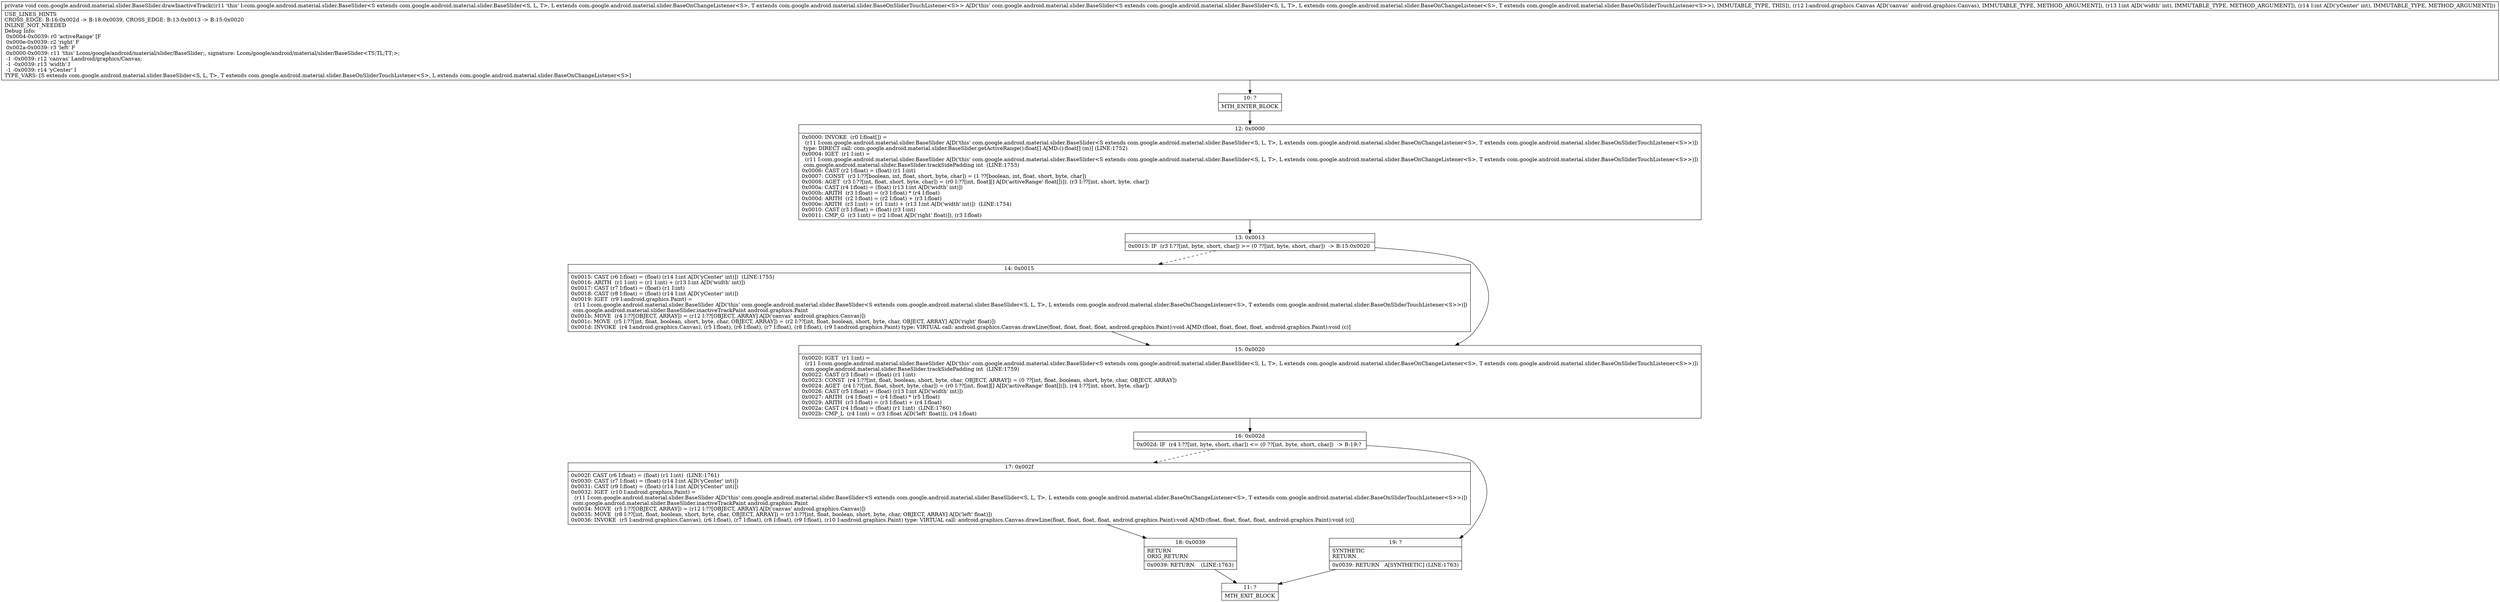 digraph "CFG forcom.google.android.material.slider.BaseSlider.drawInactiveTrack(Landroid\/graphics\/Canvas;II)V" {
Node_10 [shape=record,label="{10\:\ ?|MTH_ENTER_BLOCK\l}"];
Node_12 [shape=record,label="{12\:\ 0x0000|0x0000: INVOKE  (r0 I:float[]) = \l  (r11 I:com.google.android.material.slider.BaseSlider A[D('this' com.google.android.material.slider.BaseSlider\<S extends com.google.android.material.slider.BaseSlider\<S, L, T\>, L extends com.google.android.material.slider.BaseOnChangeListener\<S\>, T extends com.google.android.material.slider.BaseOnSliderTouchListener\<S\>\>)])\l type: DIRECT call: com.google.android.material.slider.BaseSlider.getActiveRange():float[] A[MD:():float[] (m)] (LINE:1752)\l0x0004: IGET  (r1 I:int) = \l  (r11 I:com.google.android.material.slider.BaseSlider A[D('this' com.google.android.material.slider.BaseSlider\<S extends com.google.android.material.slider.BaseSlider\<S, L, T\>, L extends com.google.android.material.slider.BaseOnChangeListener\<S\>, T extends com.google.android.material.slider.BaseOnSliderTouchListener\<S\>\>)])\l com.google.android.material.slider.BaseSlider.trackSidePadding int  (LINE:1753)\l0x0006: CAST (r2 I:float) = (float) (r1 I:int) \l0x0007: CONST  (r3 I:??[boolean, int, float, short, byte, char]) = (1 ??[boolean, int, float, short, byte, char]) \l0x0008: AGET  (r3 I:??[int, float, short, byte, char]) = (r0 I:??[int, float][] A[D('activeRange' float[])]), (r3 I:??[int, short, byte, char]) \l0x000a: CAST (r4 I:float) = (float) (r13 I:int A[D('width' int)]) \l0x000b: ARITH  (r3 I:float) = (r3 I:float) * (r4 I:float) \l0x000d: ARITH  (r2 I:float) = (r2 I:float) + (r3 I:float) \l0x000e: ARITH  (r3 I:int) = (r1 I:int) + (r13 I:int A[D('width' int)])  (LINE:1754)\l0x0010: CAST (r3 I:float) = (float) (r3 I:int) \l0x0011: CMP_G  (r3 I:int) = (r2 I:float A[D('right' float)]), (r3 I:float) \l}"];
Node_13 [shape=record,label="{13\:\ 0x0013|0x0013: IF  (r3 I:??[int, byte, short, char]) \>= (0 ??[int, byte, short, char])  \-\> B:15:0x0020 \l}"];
Node_14 [shape=record,label="{14\:\ 0x0015|0x0015: CAST (r6 I:float) = (float) (r14 I:int A[D('yCenter' int)])  (LINE:1755)\l0x0016: ARITH  (r1 I:int) = (r1 I:int) + (r13 I:int A[D('width' int)]) \l0x0017: CAST (r7 I:float) = (float) (r1 I:int) \l0x0018: CAST (r8 I:float) = (float) (r14 I:int A[D('yCenter' int)]) \l0x0019: IGET  (r9 I:android.graphics.Paint) = \l  (r11 I:com.google.android.material.slider.BaseSlider A[D('this' com.google.android.material.slider.BaseSlider\<S extends com.google.android.material.slider.BaseSlider\<S, L, T\>, L extends com.google.android.material.slider.BaseOnChangeListener\<S\>, T extends com.google.android.material.slider.BaseOnSliderTouchListener\<S\>\>)])\l com.google.android.material.slider.BaseSlider.inactiveTrackPaint android.graphics.Paint \l0x001b: MOVE  (r4 I:??[OBJECT, ARRAY]) = (r12 I:??[OBJECT, ARRAY] A[D('canvas' android.graphics.Canvas)]) \l0x001c: MOVE  (r5 I:??[int, float, boolean, short, byte, char, OBJECT, ARRAY]) = (r2 I:??[int, float, boolean, short, byte, char, OBJECT, ARRAY] A[D('right' float)]) \l0x001d: INVOKE  (r4 I:android.graphics.Canvas), (r5 I:float), (r6 I:float), (r7 I:float), (r8 I:float), (r9 I:android.graphics.Paint) type: VIRTUAL call: android.graphics.Canvas.drawLine(float, float, float, float, android.graphics.Paint):void A[MD:(float, float, float, float, android.graphics.Paint):void (c)]\l}"];
Node_15 [shape=record,label="{15\:\ 0x0020|0x0020: IGET  (r1 I:int) = \l  (r11 I:com.google.android.material.slider.BaseSlider A[D('this' com.google.android.material.slider.BaseSlider\<S extends com.google.android.material.slider.BaseSlider\<S, L, T\>, L extends com.google.android.material.slider.BaseOnChangeListener\<S\>, T extends com.google.android.material.slider.BaseOnSliderTouchListener\<S\>\>)])\l com.google.android.material.slider.BaseSlider.trackSidePadding int  (LINE:1759)\l0x0022: CAST (r3 I:float) = (float) (r1 I:int) \l0x0023: CONST  (r4 I:??[int, float, boolean, short, byte, char, OBJECT, ARRAY]) = (0 ??[int, float, boolean, short, byte, char, OBJECT, ARRAY]) \l0x0024: AGET  (r4 I:??[int, float, short, byte, char]) = (r0 I:??[int, float][] A[D('activeRange' float[])]), (r4 I:??[int, short, byte, char]) \l0x0026: CAST (r5 I:float) = (float) (r13 I:int A[D('width' int)]) \l0x0027: ARITH  (r4 I:float) = (r4 I:float) * (r5 I:float) \l0x0029: ARITH  (r3 I:float) = (r3 I:float) + (r4 I:float) \l0x002a: CAST (r4 I:float) = (float) (r1 I:int)  (LINE:1760)\l0x002b: CMP_L  (r4 I:int) = (r3 I:float A[D('left' float)]), (r4 I:float) \l}"];
Node_16 [shape=record,label="{16\:\ 0x002d|0x002d: IF  (r4 I:??[int, byte, short, char]) \<= (0 ??[int, byte, short, char])  \-\> B:19:? \l}"];
Node_17 [shape=record,label="{17\:\ 0x002f|0x002f: CAST (r6 I:float) = (float) (r1 I:int)  (LINE:1761)\l0x0030: CAST (r7 I:float) = (float) (r14 I:int A[D('yCenter' int)]) \l0x0031: CAST (r9 I:float) = (float) (r14 I:int A[D('yCenter' int)]) \l0x0032: IGET  (r10 I:android.graphics.Paint) = \l  (r11 I:com.google.android.material.slider.BaseSlider A[D('this' com.google.android.material.slider.BaseSlider\<S extends com.google.android.material.slider.BaseSlider\<S, L, T\>, L extends com.google.android.material.slider.BaseOnChangeListener\<S\>, T extends com.google.android.material.slider.BaseOnSliderTouchListener\<S\>\>)])\l com.google.android.material.slider.BaseSlider.inactiveTrackPaint android.graphics.Paint \l0x0034: MOVE  (r5 I:??[OBJECT, ARRAY]) = (r12 I:??[OBJECT, ARRAY] A[D('canvas' android.graphics.Canvas)]) \l0x0035: MOVE  (r8 I:??[int, float, boolean, short, byte, char, OBJECT, ARRAY]) = (r3 I:??[int, float, boolean, short, byte, char, OBJECT, ARRAY] A[D('left' float)]) \l0x0036: INVOKE  (r5 I:android.graphics.Canvas), (r6 I:float), (r7 I:float), (r8 I:float), (r9 I:float), (r10 I:android.graphics.Paint) type: VIRTUAL call: android.graphics.Canvas.drawLine(float, float, float, float, android.graphics.Paint):void A[MD:(float, float, float, float, android.graphics.Paint):void (c)]\l}"];
Node_18 [shape=record,label="{18\:\ 0x0039|RETURN\lORIG_RETURN\l|0x0039: RETURN    (LINE:1763)\l}"];
Node_11 [shape=record,label="{11\:\ ?|MTH_EXIT_BLOCK\l}"];
Node_19 [shape=record,label="{19\:\ ?|SYNTHETIC\lRETURN\l|0x0039: RETURN   A[SYNTHETIC] (LINE:1763)\l}"];
MethodNode[shape=record,label="{private void com.google.android.material.slider.BaseSlider.drawInactiveTrack((r11 'this' I:com.google.android.material.slider.BaseSlider\<S extends com.google.android.material.slider.BaseSlider\<S, L, T\>, L extends com.google.android.material.slider.BaseOnChangeListener\<S\>, T extends com.google.android.material.slider.BaseOnSliderTouchListener\<S\>\> A[D('this' com.google.android.material.slider.BaseSlider\<S extends com.google.android.material.slider.BaseSlider\<S, L, T\>, L extends com.google.android.material.slider.BaseOnChangeListener\<S\>, T extends com.google.android.material.slider.BaseOnSliderTouchListener\<S\>\>), IMMUTABLE_TYPE, THIS]), (r12 I:android.graphics.Canvas A[D('canvas' android.graphics.Canvas), IMMUTABLE_TYPE, METHOD_ARGUMENT]), (r13 I:int A[D('width' int), IMMUTABLE_TYPE, METHOD_ARGUMENT]), (r14 I:int A[D('yCenter' int), IMMUTABLE_TYPE, METHOD_ARGUMENT]))  | USE_LINES_HINTS\lCROSS_EDGE: B:16:0x002d \-\> B:18:0x0039, CROSS_EDGE: B:13:0x0013 \-\> B:15:0x0020\lINLINE_NOT_NEEDED\lDebug Info:\l  0x0004\-0x0039: r0 'activeRange' [F\l  0x000e\-0x0039: r2 'right' F\l  0x002a\-0x0039: r3 'left' F\l  0x0000\-0x0039: r11 'this' Lcom\/google\/android\/material\/slider\/BaseSlider;, signature: Lcom\/google\/android\/material\/slider\/BaseSlider\<TS;TL;TT;\>;\l  \-1 \-0x0039: r12 'canvas' Landroid\/graphics\/Canvas;\l  \-1 \-0x0039: r13 'width' I\l  \-1 \-0x0039: r14 'yCenter' I\lTYPE_VARS: [S extends com.google.android.material.slider.BaseSlider\<S, L, T\>, T extends com.google.android.material.slider.BaseOnSliderTouchListener\<S\>, L extends com.google.android.material.slider.BaseOnChangeListener\<S\>]\l}"];
MethodNode -> Node_10;Node_10 -> Node_12;
Node_12 -> Node_13;
Node_13 -> Node_14[style=dashed];
Node_13 -> Node_15;
Node_14 -> Node_15;
Node_15 -> Node_16;
Node_16 -> Node_17[style=dashed];
Node_16 -> Node_19;
Node_17 -> Node_18;
Node_18 -> Node_11;
Node_19 -> Node_11;
}

